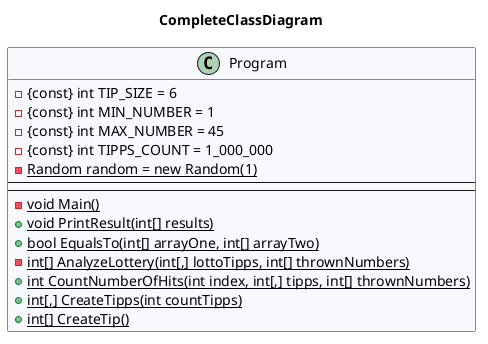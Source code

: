 @startuml CompleteClassDiagram
title CompleteClassDiagram
 class Program #GhostWhite {
- {const} int TIP_SIZE = 6
- {const} int MIN_NUMBER = 1
- {const} int MAX_NUMBER = 45
- {const} int TIPPS_COUNT = 1_000_000
- {static} Random random = new Random(1)
---
---
- {static} void Main()
+ {static} void PrintResult(int[] results)
+ {static} bool EqualsTo(int[] arrayOne, int[] arrayTwo)
- {static} int[] AnalyzeLottery(int[,] lottoTipps, int[] thrownNumbers)
+ {static} int CountNumberOfHits(int index, int[,] tipps, int[] thrownNumbers)
+ {static} int[,] CreateTipps(int countTipps)
+ {static} int[] CreateTip()
}
@enduml
